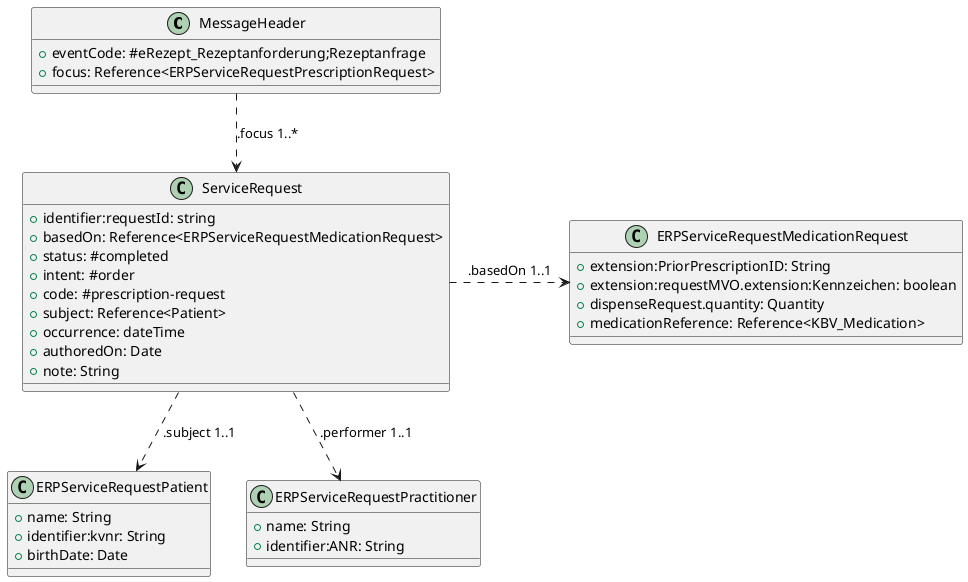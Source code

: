 @startuml "PrescriptionRequest_Confirmation_Class"
!define RECTANGLE class

RECTANGLE "MessageHeader" as MH {
    +eventCode: #eRezept_Rezeptanforderung;Rezeptanfrage
    +focus: Reference<ERPServiceRequestPrescriptionRequest>
}


RECTANGLE "ServiceRequest" as SR {
    +identifier:requestId: string
    +basedOn: Reference<ERPServiceRequestMedicationRequest>
    +status: #completed
    +intent: #order
    +code: #prescription-request
    +subject: Reference<Patient>
    +occurrence: dateTime
    +authoredOn: Date
    +note: String
}

RECTANGLE "ERPServiceRequestMedicationRequest" as MR {
    +extension:PriorPrescriptionID: String
    +extension:requestMVO.extension:Kennzeichen: boolean
    +dispenseRequest.quantity: Quantity
    +medicationReference: Reference<KBV_Medication>
}

RECTANGLE "ERPServiceRequestPatient" as P {
    +name: String
    +identifier:kvnr: String
    +birthDate: Date
}

RECTANGLE "ERPServiceRequestPractitioner" as PR {
    +name: String
    +identifier:ANR: String
}

MH .down.> SR : .focus 1..*
SR .down.> P : .subject 1..1
SR .right.> MR : .basedOn 1..1
SR .down.> PR : .performer 1..1
@enduml
